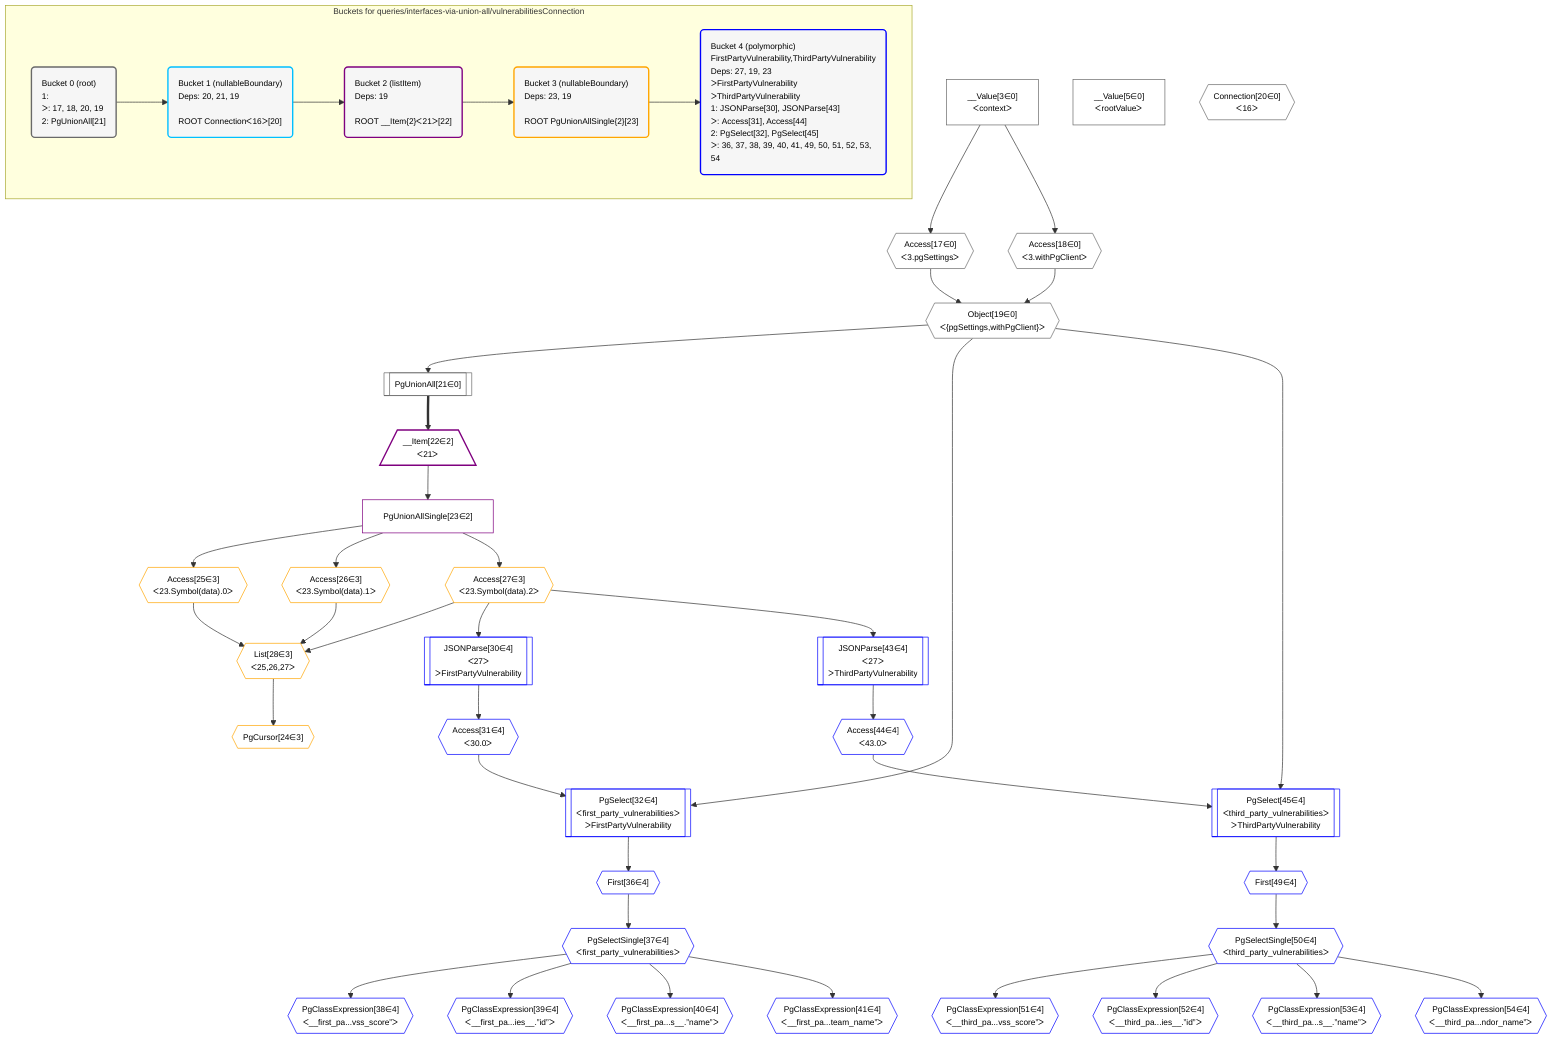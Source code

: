 %%{init: {'themeVariables': { 'fontSize': '12px'}}}%%
graph TD
    classDef path fill:#eee,stroke:#000,color:#000
    classDef plan fill:#fff,stroke-width:1px,color:#000
    classDef itemplan fill:#fff,stroke-width:2px,color:#000
    classDef unbatchedplan fill:#dff,stroke-width:1px,color:#000
    classDef sideeffectplan fill:#fcc,stroke-width:2px,color:#000
    classDef bucket fill:#f6f6f6,color:#000,stroke-width:2px,text-align:left


    %% define steps
    __Value3["__Value[3∈0]<br />ᐸcontextᐳ"]:::plan
    __Value5["__Value[5∈0]<br />ᐸrootValueᐳ"]:::plan
    Access17{{"Access[17∈0]<br />ᐸ3.pgSettingsᐳ"}}:::plan
    Access18{{"Access[18∈0]<br />ᐸ3.withPgClientᐳ"}}:::plan
    Object19{{"Object[19∈0]<br />ᐸ{pgSettings,withPgClient}ᐳ"}}:::plan
    Connection20{{"Connection[20∈0]<br />ᐸ16ᐳ"}}:::plan
    PgUnionAll21[["PgUnionAll[21∈0]"]]:::plan
    __Item22[/"__Item[22∈2]<br />ᐸ21ᐳ"\]:::itemplan
    PgUnionAllSingle23["PgUnionAllSingle[23∈2]"]:::plan
    Access25{{"Access[25∈3]<br />ᐸ23.Symbol(data).0ᐳ"}}:::plan
    Access26{{"Access[26∈3]<br />ᐸ23.Symbol(data).1ᐳ"}}:::plan
    Access27{{"Access[27∈3]<br />ᐸ23.Symbol(data).2ᐳ"}}:::plan
    List28{{"List[28∈3]<br />ᐸ25,26,27ᐳ"}}:::plan
    PgCursor24{{"PgCursor[24∈3]"}}:::plan
    JSONParse30[["JSONParse[30∈4]<br />ᐸ27ᐳ<br />ᐳFirstPartyVulnerability"]]:::plan
    Access31{{"Access[31∈4]<br />ᐸ30.0ᐳ"}}:::plan
    PgSelect32[["PgSelect[32∈4]<br />ᐸfirst_party_vulnerabilitiesᐳ<br />ᐳFirstPartyVulnerability"]]:::plan
    First36{{"First[36∈4]"}}:::plan
    PgSelectSingle37{{"PgSelectSingle[37∈4]<br />ᐸfirst_party_vulnerabilitiesᐳ"}}:::plan
    PgClassExpression38{{"PgClassExpression[38∈4]<br />ᐸ__first_pa...vss_score”ᐳ"}}:::plan
    PgClassExpression39{{"PgClassExpression[39∈4]<br />ᐸ__first_pa...ies__.”id”ᐳ"}}:::plan
    PgClassExpression40{{"PgClassExpression[40∈4]<br />ᐸ__first_pa...s__.”name”ᐳ"}}:::plan
    PgClassExpression41{{"PgClassExpression[41∈4]<br />ᐸ__first_pa...team_name”ᐳ"}}:::plan
    JSONParse43[["JSONParse[43∈4]<br />ᐸ27ᐳ<br />ᐳThirdPartyVulnerability"]]:::plan
    Access44{{"Access[44∈4]<br />ᐸ43.0ᐳ"}}:::plan
    PgSelect45[["PgSelect[45∈4]<br />ᐸthird_party_vulnerabilitiesᐳ<br />ᐳThirdPartyVulnerability"]]:::plan
    First49{{"First[49∈4]"}}:::plan
    PgSelectSingle50{{"PgSelectSingle[50∈4]<br />ᐸthird_party_vulnerabilitiesᐳ"}}:::plan
    PgClassExpression51{{"PgClassExpression[51∈4]<br />ᐸ__third_pa...vss_score”ᐳ"}}:::plan
    PgClassExpression52{{"PgClassExpression[52∈4]<br />ᐸ__third_pa...ies__.”id”ᐳ"}}:::plan
    PgClassExpression53{{"PgClassExpression[53∈4]<br />ᐸ__third_pa...s__.”name”ᐳ"}}:::plan
    PgClassExpression54{{"PgClassExpression[54∈4]<br />ᐸ__third_pa...ndor_name”ᐳ"}}:::plan

    %% plan dependencies
    __Value3 --> Access17
    __Value3 --> Access18
    Access17 & Access18 --> Object19
    Object19 --> PgUnionAll21
    PgUnionAll21 ==> __Item22
    __Item22 --> PgUnionAllSingle23
    PgUnionAllSingle23 --> Access25
    PgUnionAllSingle23 --> Access26
    PgUnionAllSingle23 --> Access27
    Access25 & Access26 & Access27 --> List28
    List28 --> PgCursor24
    Access27 --> JSONParse30
    JSONParse30 --> Access31
    Object19 & Access31 --> PgSelect32
    PgSelect32 --> First36
    First36 --> PgSelectSingle37
    PgSelectSingle37 --> PgClassExpression38
    PgSelectSingle37 --> PgClassExpression39
    PgSelectSingle37 --> PgClassExpression40
    PgSelectSingle37 --> PgClassExpression41
    Access27 --> JSONParse43
    JSONParse43 --> Access44
    Object19 & Access44 --> PgSelect45
    PgSelect45 --> First49
    First49 --> PgSelectSingle50
    PgSelectSingle50 --> PgClassExpression51
    PgSelectSingle50 --> PgClassExpression52
    PgSelectSingle50 --> PgClassExpression53
    PgSelectSingle50 --> PgClassExpression54

    subgraph "Buckets for queries/interfaces-via-union-all/vulnerabilitiesConnection"
    Bucket0("Bucket 0 (root)<br />1: <br />ᐳ: 17, 18, 20, 19<br />2: PgUnionAll[21]"):::bucket
    classDef bucket0 stroke:#696969
    class Bucket0,__Value3,__Value5,Access17,Access18,Object19,Connection20,PgUnionAll21 bucket0
    Bucket1("Bucket 1 (nullableBoundary)<br />Deps: 20, 21, 19<br /><br />ROOT Connectionᐸ16ᐳ[20]"):::bucket
    classDef bucket1 stroke:#00bfff
    class Bucket1 bucket1
    Bucket2("Bucket 2 (listItem)<br />Deps: 19<br /><br />ROOT __Item{2}ᐸ21ᐳ[22]"):::bucket
    classDef bucket2 stroke:#7f007f
    class Bucket2,__Item22,PgUnionAllSingle23 bucket2
    Bucket3("Bucket 3 (nullableBoundary)<br />Deps: 23, 19<br /><br />ROOT PgUnionAllSingle{2}[23]"):::bucket
    classDef bucket3 stroke:#ffa500
    class Bucket3,PgCursor24,Access25,Access26,Access27,List28 bucket3
    Bucket4("Bucket 4 (polymorphic)<br />FirstPartyVulnerability,ThirdPartyVulnerability<br />Deps: 27, 19, 23<br />ᐳFirstPartyVulnerability<br />ᐳThirdPartyVulnerability<br />1: JSONParse[30], JSONParse[43]<br />ᐳ: Access[31], Access[44]<br />2: PgSelect[32], PgSelect[45]<br />ᐳ: 36, 37, 38, 39, 40, 41, 49, 50, 51, 52, 53, 54"):::bucket
    classDef bucket4 stroke:#0000ff
    class Bucket4,JSONParse30,Access31,PgSelect32,First36,PgSelectSingle37,PgClassExpression38,PgClassExpression39,PgClassExpression40,PgClassExpression41,JSONParse43,Access44,PgSelect45,First49,PgSelectSingle50,PgClassExpression51,PgClassExpression52,PgClassExpression53,PgClassExpression54 bucket4
    Bucket0 --> Bucket1
    Bucket1 --> Bucket2
    Bucket2 --> Bucket3
    Bucket3 --> Bucket4
    end